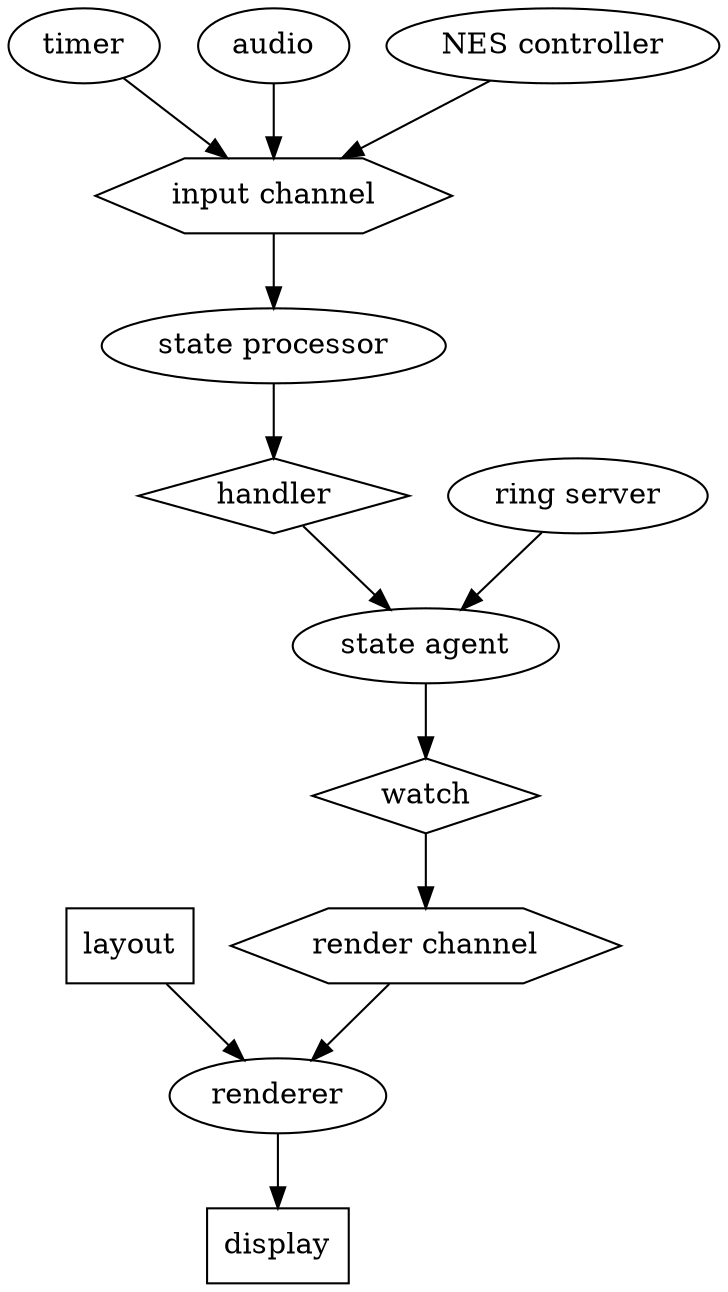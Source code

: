 // Wonderdome system graph

digraph components {
    node [shape=ellipse];

    /*
    subgraph cluster_legend {
        thread [shape=ellipse];
        queue [shape=box];
        function [shape=diamond];
        component [shape=hexagon];
    }
    */

    // Components
    layout [shape=box];
    display [shape=box];

    // Channels
    input_channel [label="input channel",shape=hexagon];
    render_channel [label="render channel",shape=hexagon];

    // Input sources
    timer_input [label="timer"];
    audio_input [label="audio"];
    button_input [label="NES controller"];

    // System consumer
    input_processor [label="state processor"];
    event_handler [label="handler",shape=diamond];
    state_agent [label="state agent"];

    // Rendering process
    render_watch [label="watch",shape=diamond];
    render_process [label="renderer"];

    // Web server
    ring_server [label="ring server"];

    // Data flows
    timer_input -> input_channel;
    audio_input -> input_channel;
    button_input -> input_channel;
    input_channel -> input_processor -> event_handler -> state_agent;
    ring_server -> state_agent;
    layout -> render_process;
    state_agent -> render_watch -> render_channel -> render_process -> display;
}

